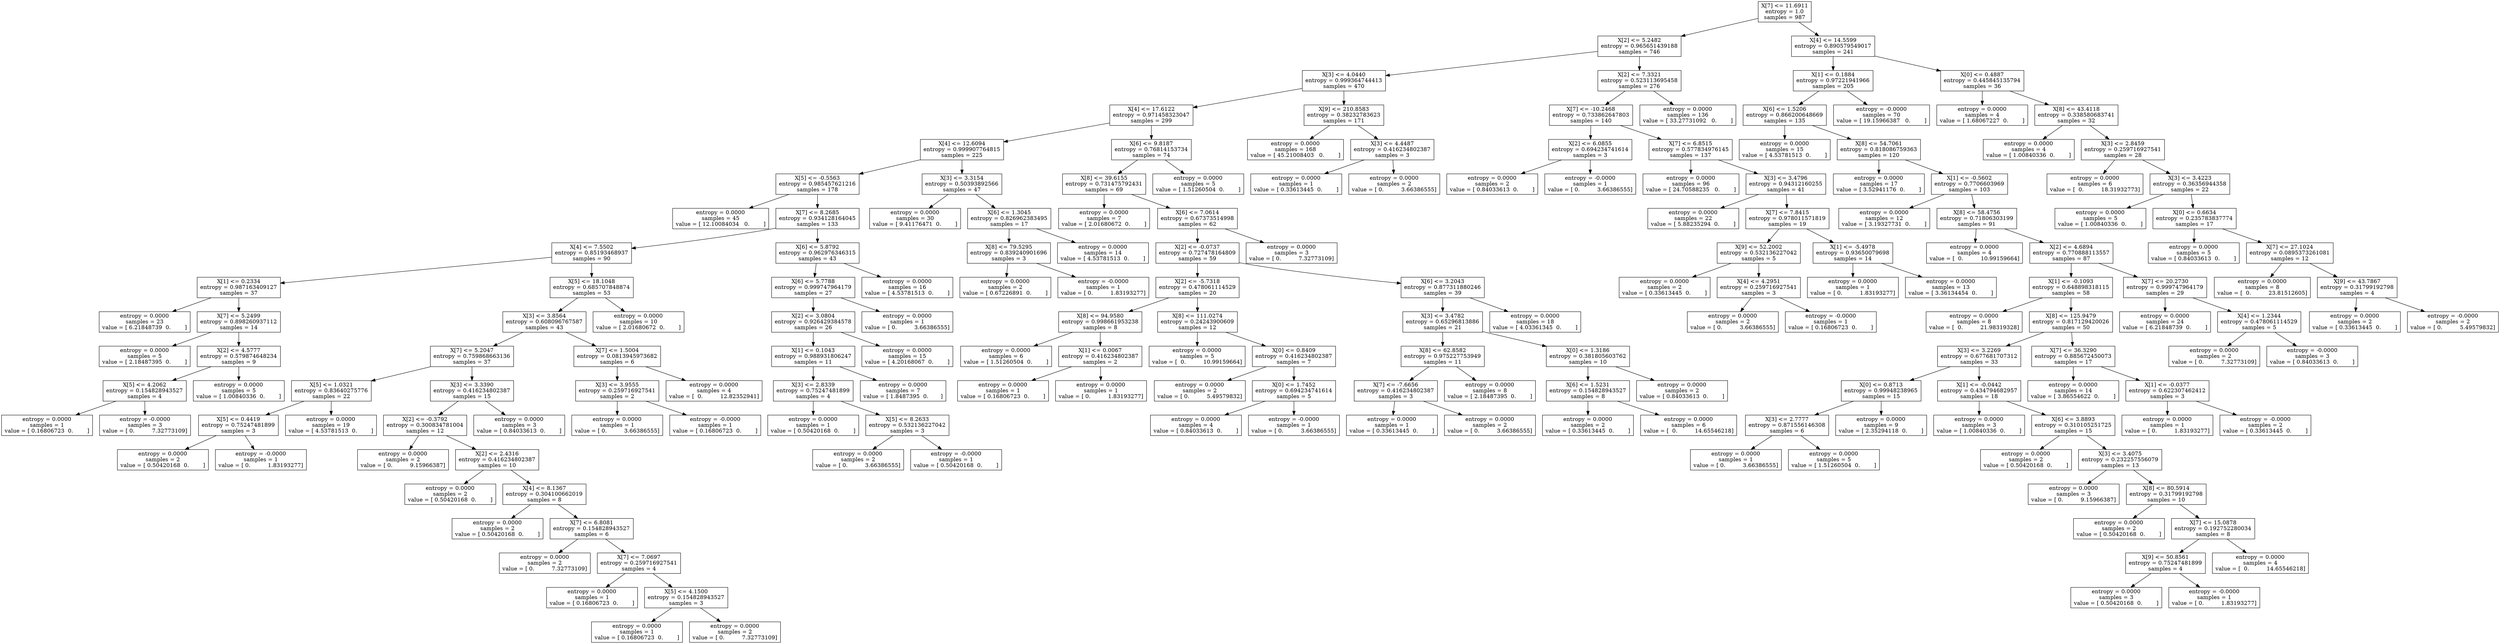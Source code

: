 digraph Tree {
0 [label="X[7] <= 11.6911\nentropy = 1.0\nsamples = 987", shape="box"] ;
1 [label="X[2] <= 5.2482\nentropy = 0.965651439188\nsamples = 746", shape="box"] ;
0 -> 1 ;
2 [label="X[3] <= 4.0440\nentropy = 0.999364744413\nsamples = 470", shape="box"] ;
1 -> 2 ;
3 [label="X[4] <= 17.6122\nentropy = 0.971458323047\nsamples = 299", shape="box"] ;
2 -> 3 ;
4 [label="X[4] <= 12.6094\nentropy = 0.999907764815\nsamples = 225", shape="box"] ;
3 -> 4 ;
5 [label="X[5] <= -0.5563\nentropy = 0.985457621216\nsamples = 178", shape="box"] ;
4 -> 5 ;
6 [label="entropy = 0.0000\nsamples = 45\nvalue = [ 12.10084034   0.        ]", shape="box"] ;
5 -> 6 ;
7 [label="X[7] <= 8.2685\nentropy = 0.934128164045\nsamples = 133", shape="box"] ;
5 -> 7 ;
8 [label="X[4] <= 7.5502\nentropy = 0.85193468937\nsamples = 90", shape="box"] ;
7 -> 8 ;
9 [label="X[1] <= 0.2334\nentropy = 0.987163409127\nsamples = 37", shape="box"] ;
8 -> 9 ;
10 [label="entropy = 0.0000\nsamples = 23\nvalue = [ 6.21848739  0.        ]", shape="box"] ;
9 -> 10 ;
11 [label="X[7] <= 5.2499\nentropy = 0.898260937112\nsamples = 14", shape="box"] ;
9 -> 11 ;
12 [label="entropy = 0.0000\nsamples = 5\nvalue = [ 2.18487395  0.        ]", shape="box"] ;
11 -> 12 ;
13 [label="X[2] <= 4.5777\nentropy = 0.579874648234\nsamples = 9", shape="box"] ;
11 -> 13 ;
14 [label="X[5] <= 4.2062\nentropy = 0.154828943527\nsamples = 4", shape="box"] ;
13 -> 14 ;
15 [label="entropy = 0.0000\nsamples = 1\nvalue = [ 0.16806723  0.        ]", shape="box"] ;
14 -> 15 ;
16 [label="entropy = -0.0000\nsamples = 3\nvalue = [ 0.          7.32773109]", shape="box"] ;
14 -> 16 ;
17 [label="entropy = 0.0000\nsamples = 5\nvalue = [ 1.00840336  0.        ]", shape="box"] ;
13 -> 17 ;
18 [label="X[5] <= 18.1048\nentropy = 0.685707848874\nsamples = 53", shape="box"] ;
8 -> 18 ;
19 [label="X[3] <= 3.8564\nentropy = 0.608096767587\nsamples = 43", shape="box"] ;
18 -> 19 ;
20 [label="X[7] <= 5.2047\nentropy = 0.759868663136\nsamples = 37", shape="box"] ;
19 -> 20 ;
21 [label="X[5] <= 1.0321\nentropy = 0.83640275776\nsamples = 22", shape="box"] ;
20 -> 21 ;
22 [label="X[5] <= 0.4419\nentropy = 0.75247481899\nsamples = 3", shape="box"] ;
21 -> 22 ;
23 [label="entropy = 0.0000\nsamples = 2\nvalue = [ 0.50420168  0.        ]", shape="box"] ;
22 -> 23 ;
24 [label="entropy = -0.0000\nsamples = 1\nvalue = [ 0.          1.83193277]", shape="box"] ;
22 -> 24 ;
25 [label="entropy = 0.0000\nsamples = 19\nvalue = [ 4.53781513  0.        ]", shape="box"] ;
21 -> 25 ;
26 [label="X[3] <= 3.3390\nentropy = 0.416234802387\nsamples = 15", shape="box"] ;
20 -> 26 ;
27 [label="X[2] <= -0.3792\nentropy = 0.300834781004\nsamples = 12", shape="box"] ;
26 -> 27 ;
28 [label="entropy = 0.0000\nsamples = 2\nvalue = [ 0.          9.15966387]", shape="box"] ;
27 -> 28 ;
29 [label="X[2] <= 2.4316\nentropy = 0.416234802387\nsamples = 10", shape="box"] ;
27 -> 29 ;
30 [label="entropy = 0.0000\nsamples = 2\nvalue = [ 0.50420168  0.        ]", shape="box"] ;
29 -> 30 ;
31 [label="X[4] <= 8.1367\nentropy = 0.304100662019\nsamples = 8", shape="box"] ;
29 -> 31 ;
32 [label="entropy = 0.0000\nsamples = 2\nvalue = [ 0.50420168  0.        ]", shape="box"] ;
31 -> 32 ;
33 [label="X[7] <= 6.8081\nentropy = 0.154828943527\nsamples = 6", shape="box"] ;
31 -> 33 ;
34 [label="entropy = 0.0000\nsamples = 2\nvalue = [ 0.          7.32773109]", shape="box"] ;
33 -> 34 ;
35 [label="X[7] <= 7.0697\nentropy = 0.259716927541\nsamples = 4", shape="box"] ;
33 -> 35 ;
36 [label="entropy = 0.0000\nsamples = 1\nvalue = [ 0.16806723  0.        ]", shape="box"] ;
35 -> 36 ;
37 [label="X[5] <= 4.1500\nentropy = 0.154828943527\nsamples = 3", shape="box"] ;
35 -> 37 ;
38 [label="entropy = 0.0000\nsamples = 1\nvalue = [ 0.16806723  0.        ]", shape="box"] ;
37 -> 38 ;
39 [label="entropy = 0.0000\nsamples = 2\nvalue = [ 0.          7.32773109]", shape="box"] ;
37 -> 39 ;
40 [label="entropy = 0.0000\nsamples = 3\nvalue = [ 0.84033613  0.        ]", shape="box"] ;
26 -> 40 ;
41 [label="X[7] <= 1.5004\nentropy = 0.0813945973682\nsamples = 6", shape="box"] ;
19 -> 41 ;
42 [label="X[3] <= 3.9555\nentropy = 0.259716927541\nsamples = 2", shape="box"] ;
41 -> 42 ;
43 [label="entropy = 0.0000\nsamples = 1\nvalue = [ 0.          3.66386555]", shape="box"] ;
42 -> 43 ;
44 [label="entropy = -0.0000\nsamples = 1\nvalue = [ 0.16806723  0.        ]", shape="box"] ;
42 -> 44 ;
45 [label="entropy = 0.0000\nsamples = 4\nvalue = [  0.          12.82352941]", shape="box"] ;
41 -> 45 ;
46 [label="entropy = 0.0000\nsamples = 10\nvalue = [ 2.01680672  0.        ]", shape="box"] ;
18 -> 46 ;
47 [label="X[6] <= 5.8792\nentropy = 0.962976346315\nsamples = 43", shape="box"] ;
7 -> 47 ;
48 [label="X[6] <= 5.7788\nentropy = 0.999747964179\nsamples = 27", shape="box"] ;
47 -> 48 ;
49 [label="X[2] <= 3.0804\nentropy = 0.926429384578\nsamples = 26", shape="box"] ;
48 -> 49 ;
50 [label="X[1] <= 0.1043\nentropy = 0.988931806247\nsamples = 11", shape="box"] ;
49 -> 50 ;
51 [label="X[3] <= 2.8339\nentropy = 0.75247481899\nsamples = 4", shape="box"] ;
50 -> 51 ;
52 [label="entropy = 0.0000\nsamples = 1\nvalue = [ 0.50420168  0.        ]", shape="box"] ;
51 -> 52 ;
53 [label="X[5] <= 8.2633\nentropy = 0.532136227042\nsamples = 3", shape="box"] ;
51 -> 53 ;
54 [label="entropy = 0.0000\nsamples = 2\nvalue = [ 0.          3.66386555]", shape="box"] ;
53 -> 54 ;
55 [label="entropy = -0.0000\nsamples = 1\nvalue = [ 0.50420168  0.        ]", shape="box"] ;
53 -> 55 ;
56 [label="entropy = 0.0000\nsamples = 7\nvalue = [ 1.8487395  0.       ]", shape="box"] ;
50 -> 56 ;
57 [label="entropy = 0.0000\nsamples = 15\nvalue = [ 4.20168067  0.        ]", shape="box"] ;
49 -> 57 ;
58 [label="entropy = 0.0000\nsamples = 1\nvalue = [ 0.          3.66386555]", shape="box"] ;
48 -> 58 ;
59 [label="entropy = 0.0000\nsamples = 16\nvalue = [ 4.53781513  0.        ]", shape="box"] ;
47 -> 59 ;
60 [label="X[3] <= 3.3154\nentropy = 0.50393892566\nsamples = 47", shape="box"] ;
4 -> 60 ;
61 [label="entropy = 0.0000\nsamples = 30\nvalue = [ 9.41176471  0.        ]", shape="box"] ;
60 -> 61 ;
62 [label="X[6] <= 1.3045\nentropy = 0.826962383495\nsamples = 17", shape="box"] ;
60 -> 62 ;
63 [label="X[8] <= 79.5295\nentropy = 0.839240901696\nsamples = 3", shape="box"] ;
62 -> 63 ;
64 [label="entropy = 0.0000\nsamples = 2\nvalue = [ 0.67226891  0.        ]", shape="box"] ;
63 -> 64 ;
65 [label="entropy = -0.0000\nsamples = 1\nvalue = [ 0.          1.83193277]", shape="box"] ;
63 -> 65 ;
66 [label="entropy = 0.0000\nsamples = 14\nvalue = [ 4.53781513  0.        ]", shape="box"] ;
62 -> 66 ;
67 [label="X[6] <= 9.8187\nentropy = 0.76814153734\nsamples = 74", shape="box"] ;
3 -> 67 ;
68 [label="X[8] <= 39.6155\nentropy = 0.731475792431\nsamples = 69", shape="box"] ;
67 -> 68 ;
69 [label="entropy = 0.0000\nsamples = 7\nvalue = [ 2.01680672  0.        ]", shape="box"] ;
68 -> 69 ;
70 [label="X[6] <= 7.0614\nentropy = 0.67373514998\nsamples = 62", shape="box"] ;
68 -> 70 ;
71 [label="X[2] <= -0.0737\nentropy = 0.727478164809\nsamples = 59", shape="box"] ;
70 -> 71 ;
72 [label="X[2] <= -5.7318\nentropy = 0.478061114529\nsamples = 20", shape="box"] ;
71 -> 72 ;
73 [label="X[8] <= 94.9580\nentropy = 0.998661953238\nsamples = 8", shape="box"] ;
72 -> 73 ;
74 [label="entropy = 0.0000\nsamples = 6\nvalue = [ 1.51260504  0.        ]", shape="box"] ;
73 -> 74 ;
75 [label="X[1] <= 0.0067\nentropy = 0.416234802387\nsamples = 2", shape="box"] ;
73 -> 75 ;
76 [label="entropy = 0.0000\nsamples = 1\nvalue = [ 0.16806723  0.        ]", shape="box"] ;
75 -> 76 ;
77 [label="entropy = 0.0000\nsamples = 1\nvalue = [ 0.          1.83193277]", shape="box"] ;
75 -> 77 ;
78 [label="X[8] <= 111.0274\nentropy = 0.24243900609\nsamples = 12", shape="box"] ;
72 -> 78 ;
79 [label="entropy = 0.0000\nsamples = 5\nvalue = [  0.          10.99159664]", shape="box"] ;
78 -> 79 ;
80 [label="X[0] <= 0.8409\nentropy = 0.416234802387\nsamples = 7", shape="box"] ;
78 -> 80 ;
81 [label="entropy = 0.0000\nsamples = 2\nvalue = [ 0.          5.49579832]", shape="box"] ;
80 -> 81 ;
82 [label="X[0] <= 1.7452\nentropy = 0.694234741614\nsamples = 5", shape="box"] ;
80 -> 82 ;
83 [label="entropy = 0.0000\nsamples = 4\nvalue = [ 0.84033613  0.        ]", shape="box"] ;
82 -> 83 ;
84 [label="entropy = -0.0000\nsamples = 1\nvalue = [ 0.          3.66386555]", shape="box"] ;
82 -> 84 ;
85 [label="X[6] <= 3.2043\nentropy = 0.877311880246\nsamples = 39", shape="box"] ;
71 -> 85 ;
86 [label="X[3] <= 3.4782\nentropy = 0.65296813886\nsamples = 21", shape="box"] ;
85 -> 86 ;
87 [label="X[8] <= 62.8582\nentropy = 0.975227753949\nsamples = 11", shape="box"] ;
86 -> 87 ;
88 [label="X[7] <= -7.6656\nentropy = 0.416234802387\nsamples = 3", shape="box"] ;
87 -> 88 ;
89 [label="entropy = 0.0000\nsamples = 1\nvalue = [ 0.33613445  0.        ]", shape="box"] ;
88 -> 89 ;
90 [label="entropy = 0.0000\nsamples = 2\nvalue = [ 0.          3.66386555]", shape="box"] ;
88 -> 90 ;
91 [label="entropy = 0.0000\nsamples = 8\nvalue = [ 2.18487395  0.        ]", shape="box"] ;
87 -> 91 ;
92 [label="X[0] <= 1.3186\nentropy = 0.381805603762\nsamples = 10", shape="box"] ;
86 -> 92 ;
93 [label="X[6] <= 1.5231\nentropy = 0.154828943527\nsamples = 8", shape="box"] ;
92 -> 93 ;
94 [label="entropy = 0.0000\nsamples = 2\nvalue = [ 0.33613445  0.        ]", shape="box"] ;
93 -> 94 ;
95 [label="entropy = 0.0000\nsamples = 6\nvalue = [  0.          14.65546218]", shape="box"] ;
93 -> 95 ;
96 [label="entropy = 0.0000\nsamples = 2\nvalue = [ 0.84033613  0.        ]", shape="box"] ;
92 -> 96 ;
97 [label="entropy = 0.0000\nsamples = 18\nvalue = [ 4.03361345  0.        ]", shape="box"] ;
85 -> 97 ;
98 [label="entropy = 0.0000\nsamples = 3\nvalue = [ 0.          7.32773109]", shape="box"] ;
70 -> 98 ;
99 [label="entropy = 0.0000\nsamples = 5\nvalue = [ 1.51260504  0.        ]", shape="box"] ;
67 -> 99 ;
100 [label="X[9] <= 210.8583\nentropy = 0.38232783623\nsamples = 171", shape="box"] ;
2 -> 100 ;
101 [label="entropy = 0.0000\nsamples = 168\nvalue = [ 45.21008403   0.        ]", shape="box"] ;
100 -> 101 ;
102 [label="X[3] <= 4.4487\nentropy = 0.416234802387\nsamples = 3", shape="box"] ;
100 -> 102 ;
103 [label="entropy = 0.0000\nsamples = 1\nvalue = [ 0.33613445  0.        ]", shape="box"] ;
102 -> 103 ;
104 [label="entropy = 0.0000\nsamples = 2\nvalue = [ 0.          3.66386555]", shape="box"] ;
102 -> 104 ;
105 [label="X[2] <= 7.3321\nentropy = 0.523113695458\nsamples = 276", shape="box"] ;
1 -> 105 ;
106 [label="X[7] <= -10.2468\nentropy = 0.733862647803\nsamples = 140", shape="box"] ;
105 -> 106 ;
107 [label="X[2] <= 6.0855\nentropy = 0.694234741614\nsamples = 3", shape="box"] ;
106 -> 107 ;
108 [label="entropy = 0.0000\nsamples = 2\nvalue = [ 0.84033613  0.        ]", shape="box"] ;
107 -> 108 ;
109 [label="entropy = -0.0000\nsamples = 1\nvalue = [ 0.          3.66386555]", shape="box"] ;
107 -> 109 ;
110 [label="X[7] <= 6.8515\nentropy = 0.577834976145\nsamples = 137", shape="box"] ;
106 -> 110 ;
111 [label="entropy = 0.0000\nsamples = 96\nvalue = [ 24.70588235   0.        ]", shape="box"] ;
110 -> 111 ;
112 [label="X[3] <= 3.4796\nentropy = 0.94312160255\nsamples = 41", shape="box"] ;
110 -> 112 ;
113 [label="entropy = 0.0000\nsamples = 22\nvalue = [ 5.88235294  0.        ]", shape="box"] ;
112 -> 113 ;
114 [label="X[7] <= 7.8415\nentropy = 0.978011571819\nsamples = 19", shape="box"] ;
112 -> 114 ;
115 [label="X[9] <= 52.2002\nentropy = 0.532136227042\nsamples = 5", shape="box"] ;
114 -> 115 ;
116 [label="entropy = 0.0000\nsamples = 2\nvalue = [ 0.33613445  0.        ]", shape="box"] ;
115 -> 116 ;
117 [label="X[4] <= 4.2951\nentropy = 0.259716927541\nsamples = 3", shape="box"] ;
115 -> 117 ;
118 [label="entropy = 0.0000\nsamples = 2\nvalue = [ 0.          3.66386555]", shape="box"] ;
117 -> 118 ;
119 [label="entropy = -0.0000\nsamples = 1\nvalue = [ 0.16806723  0.        ]", shape="box"] ;
117 -> 119 ;
120 [label="X[1] <= -5.4978\nentropy = 0.93650079698\nsamples = 14", shape="box"] ;
114 -> 120 ;
121 [label="entropy = 0.0000\nsamples = 1\nvalue = [ 0.          1.83193277]", shape="box"] ;
120 -> 121 ;
122 [label="entropy = 0.0000\nsamples = 13\nvalue = [ 3.36134454  0.        ]", shape="box"] ;
120 -> 122 ;
123 [label="entropy = 0.0000\nsamples = 136\nvalue = [ 33.27731092   0.        ]", shape="box"] ;
105 -> 123 ;
124 [label="X[4] <= 14.5599\nentropy = 0.890579549017\nsamples = 241", shape="box"] ;
0 -> 124 ;
125 [label="X[1] <= 0.1884\nentropy = 0.97221941966\nsamples = 205", shape="box"] ;
124 -> 125 ;
126 [label="X[6] <= 1.5206\nentropy = 0.866200648669\nsamples = 135", shape="box"] ;
125 -> 126 ;
127 [label="entropy = 0.0000\nsamples = 15\nvalue = [ 4.53781513  0.        ]", shape="box"] ;
126 -> 127 ;
128 [label="X[8] <= 54.7061\nentropy = 0.818086759363\nsamples = 120", shape="box"] ;
126 -> 128 ;
129 [label="entropy = 0.0000\nsamples = 17\nvalue = [ 3.52941176  0.        ]", shape="box"] ;
128 -> 129 ;
130 [label="X[1] <= -0.5602\nentropy = 0.7706603969\nsamples = 103", shape="box"] ;
128 -> 130 ;
131 [label="entropy = 0.0000\nsamples = 12\nvalue = [ 3.19327731  0.        ]", shape="box"] ;
130 -> 131 ;
132 [label="X[8] <= 58.4756\nentropy = 0.71806303199\nsamples = 91", shape="box"] ;
130 -> 132 ;
133 [label="entropy = 0.0000\nsamples = 4\nvalue = [  0.          10.99159664]", shape="box"] ;
132 -> 133 ;
134 [label="X[2] <= 4.6894\nentropy = 0.770888113557\nsamples = 87", shape="box"] ;
132 -> 134 ;
135 [label="X[1] <= -0.1093\nentropy = 0.648898318115\nsamples = 58", shape="box"] ;
134 -> 135 ;
136 [label="entropy = 0.0000\nsamples = 8\nvalue = [  0.          21.98319328]", shape="box"] ;
135 -> 136 ;
137 [label="X[8] <= 125.9479\nentropy = 0.817129420026\nsamples = 50", shape="box"] ;
135 -> 137 ;
138 [label="X[3] <= 3.2269\nentropy = 0.677681707312\nsamples = 33", shape="box"] ;
137 -> 138 ;
139 [label="X[0] <= 0.8713\nentropy = 0.99948238965\nsamples = 15", shape="box"] ;
138 -> 139 ;
140 [label="X[3] <= 2.7777\nentropy = 0.871556146308\nsamples = 6", shape="box"] ;
139 -> 140 ;
141 [label="entropy = 0.0000\nsamples = 1\nvalue = [ 0.          3.66386555]", shape="box"] ;
140 -> 141 ;
142 [label="entropy = 0.0000\nsamples = 5\nvalue = [ 1.51260504  0.        ]", shape="box"] ;
140 -> 142 ;
143 [label="entropy = 0.0000\nsamples = 9\nvalue = [ 2.35294118  0.        ]", shape="box"] ;
139 -> 143 ;
144 [label="X[1] <= -0.0442\nentropy = 0.434794682957\nsamples = 18", shape="box"] ;
138 -> 144 ;
145 [label="entropy = 0.0000\nsamples = 3\nvalue = [ 1.00840336  0.        ]", shape="box"] ;
144 -> 145 ;
146 [label="X[6] <= 3.8893\nentropy = 0.310105251725\nsamples = 15", shape="box"] ;
144 -> 146 ;
147 [label="entropy = 0.0000\nsamples = 2\nvalue = [ 0.50420168  0.        ]", shape="box"] ;
146 -> 147 ;
148 [label="X[3] <= 3.4075\nentropy = 0.232257556079\nsamples = 13", shape="box"] ;
146 -> 148 ;
149 [label="entropy = 0.0000\nsamples = 3\nvalue = [ 0.          9.15966387]", shape="box"] ;
148 -> 149 ;
150 [label="X[8] <= 80.5914\nentropy = 0.31799192798\nsamples = 10", shape="box"] ;
148 -> 150 ;
151 [label="entropy = 0.0000\nsamples = 2\nvalue = [ 0.50420168  0.        ]", shape="box"] ;
150 -> 151 ;
152 [label="X[7] <= 15.0878\nentropy = 0.192752280034\nsamples = 8", shape="box"] ;
150 -> 152 ;
153 [label="X[9] <= 50.8561\nentropy = 0.75247481899\nsamples = 4", shape="box"] ;
152 -> 153 ;
154 [label="entropy = 0.0000\nsamples = 3\nvalue = [ 0.50420168  0.        ]", shape="box"] ;
153 -> 154 ;
155 [label="entropy = -0.0000\nsamples = 1\nvalue = [ 0.          1.83193277]", shape="box"] ;
153 -> 155 ;
156 [label="entropy = 0.0000\nsamples = 4\nvalue = [  0.          14.65546218]", shape="box"] ;
152 -> 156 ;
157 [label="X[7] <= 36.3290\nentropy = 0.885672450073\nsamples = 17", shape="box"] ;
137 -> 157 ;
158 [label="entropy = 0.0000\nsamples = 14\nvalue = [ 3.86554622  0.        ]", shape="box"] ;
157 -> 158 ;
159 [label="X[1] <= -0.0377\nentropy = 0.622307462412\nsamples = 3", shape="box"] ;
157 -> 159 ;
160 [label="entropy = 0.0000\nsamples = 1\nvalue = [ 0.          1.83193277]", shape="box"] ;
159 -> 160 ;
161 [label="entropy = -0.0000\nsamples = 2\nvalue = [ 0.33613445  0.        ]", shape="box"] ;
159 -> 161 ;
162 [label="X[7] <= 20.2730\nentropy = 0.999747964179\nsamples = 29", shape="box"] ;
134 -> 162 ;
163 [label="entropy = 0.0000\nsamples = 24\nvalue = [ 6.21848739  0.        ]", shape="box"] ;
162 -> 163 ;
164 [label="X[4] <= 1.2344\nentropy = 0.478061114529\nsamples = 5", shape="box"] ;
162 -> 164 ;
165 [label="entropy = 0.0000\nsamples = 2\nvalue = [ 0.          7.32773109]", shape="box"] ;
164 -> 165 ;
166 [label="entropy = -0.0000\nsamples = 3\nvalue = [ 0.84033613  0.        ]", shape="box"] ;
164 -> 166 ;
167 [label="entropy = -0.0000\nsamples = 70\nvalue = [ 19.15966387   0.        ]", shape="box"] ;
125 -> 167 ;
168 [label="X[0] <= 0.4887\nentropy = 0.445845135794\nsamples = 36", shape="box"] ;
124 -> 168 ;
169 [label="entropy = 0.0000\nsamples = 4\nvalue = [ 1.68067227  0.        ]", shape="box"] ;
168 -> 169 ;
170 [label="X[8] <= 43.4118\nentropy = 0.338580683741\nsamples = 32", shape="box"] ;
168 -> 170 ;
171 [label="entropy = 0.0000\nsamples = 4\nvalue = [ 1.00840336  0.        ]", shape="box"] ;
170 -> 171 ;
172 [label="X[3] <= 2.8459\nentropy = 0.259716927541\nsamples = 28", shape="box"] ;
170 -> 172 ;
173 [label="entropy = 0.0000\nsamples = 6\nvalue = [  0.          18.31932773]", shape="box"] ;
172 -> 173 ;
174 [label="X[3] <= 3.4223\nentropy = 0.36356944358\nsamples = 22", shape="box"] ;
172 -> 174 ;
175 [label="entropy = 0.0000\nsamples = 5\nvalue = [ 1.00840336  0.        ]", shape="box"] ;
174 -> 175 ;
176 [label="X[0] <= 0.6634\nentropy = 0.235783837774\nsamples = 17", shape="box"] ;
174 -> 176 ;
177 [label="entropy = 0.0000\nsamples = 5\nvalue = [ 0.84033613  0.        ]", shape="box"] ;
176 -> 177 ;
178 [label="X[7] <= 27.1024\nentropy = 0.0895373261081\nsamples = 12", shape="box"] ;
176 -> 178 ;
179 [label="entropy = 0.0000\nsamples = 8\nvalue = [  0.          23.81512605]", shape="box"] ;
178 -> 179 ;
180 [label="X[9] <= 43.7867\nentropy = 0.31799192798\nsamples = 4", shape="box"] ;
178 -> 180 ;
181 [label="entropy = 0.0000\nsamples = 2\nvalue = [ 0.33613445  0.        ]", shape="box"] ;
180 -> 181 ;
182 [label="entropy = -0.0000\nsamples = 2\nvalue = [ 0.          5.49579832]", shape="box"] ;
180 -> 182 ;
}